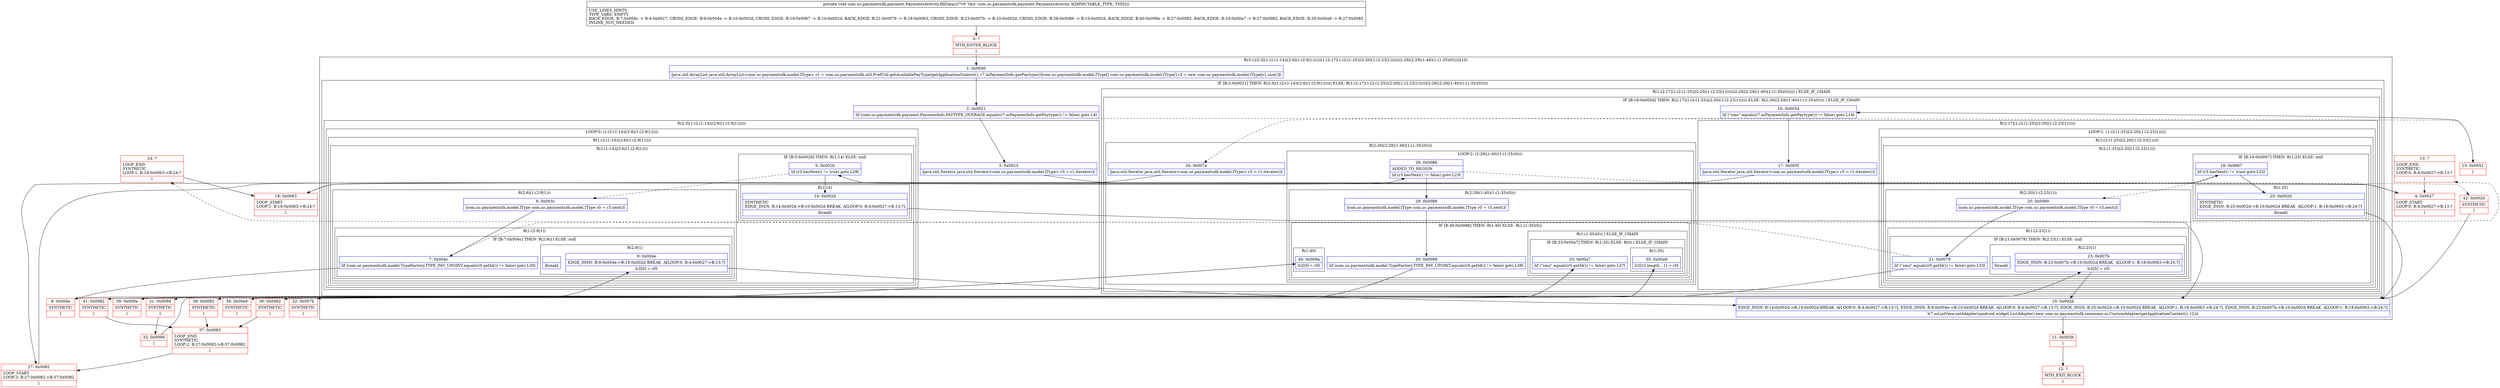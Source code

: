 digraph "CFG forcom.uc.paymentsdk.payment.PaymentsActivity.fillData()V" {
subgraph cluster_Region_532061325 {
label = "R(3:1|(2:3|(1:(2:(1:14)|(2:6|(1:(2:9|1))))))(1:(2:17|(1:(2:(1:25)|(2:20|(1:(2:23|1))))))(2:26|(2:29|(1:40)(1:(1:35)(0)))))|10)";
node [shape=record,color=blue];
Node_1 [shape=record,label="{1\:\ 0x0000|ljava.util.ArrayList java.util.ArrayList\<com.uc.paymentsdk.model.IType\> r1 = com.uc.paymentsdk.util.PrefUtil.getAvailablePayType(getApplicationContext(), r7.mPaymentInfo.getPaytype())lcom.uc.paymentsdk.model.IType[] com.uc.paymentsdk.model.IType[] r2 = new com.uc.paymentsdk.model.IType[r1.size()]l}"];
subgraph cluster_IfRegion_1673678412 {
label = "IF [B:2:0x0021] THEN: R(2:3|(1:(2:(1:14)|(2:6|(1:(2:9|1)))))) ELSE: R(1:(2:17|(1:(2:(1:25)|(2:20|(1:(2:23|1))))))(2:26|(2:29|(1:40)(1:(1:35)(0)))))";
node [shape=record,color=blue];
Node_2 [shape=record,label="{2\:\ 0x0021|lif (com.uc.paymentsdk.payment.PaymentInfo.PAYTYPE_OVERAGE.equals(r7.mPaymentInfo.getPaytype()) != false) goto L4l}"];
subgraph cluster_Region_1179756495 {
label = "R(2:3|(1:(2:(1:14)|(2:6|(1:(2:9|1))))))";
node [shape=record,color=blue];
Node_3 [shape=record,label="{3\:\ 0x0023|ljava.util.Iterator java.util.Iterator\<com.uc.paymentsdk.model.IType\> r3 = r1.iterator()l}"];
subgraph cluster_LoopRegion_1413653019 {
label = "LOOP:0: (1:(2:(1:14)|(2:6|(1:(2:9|1)))))";
node [shape=record,color=blue];
subgraph cluster_Region_2075079699 {
label = "R(1:(2:(1:14)|(2:6|(1:(2:9|1)))))";
node [shape=record,color=blue];
subgraph cluster_Region_1688477660 {
label = "R(2:(1:14)|(2:6|(1:(2:9|1))))";
node [shape=record,color=blue];
subgraph cluster_IfRegion_416981514 {
label = "IF [B:5:0x002b] THEN: R(1:14) ELSE: null";
node [shape=record,color=blue];
Node_5 [shape=record,label="{5\:\ 0x002b|lif (r3.hasNext() != true) goto L29l}"];
subgraph cluster_Region_367365418 {
label = "R(1:14)";
node [shape=record,color=blue];
Node_14 [shape=record,label="{14\:\ 0x002d|SYNTHETIC\lEDGE_INSN: B:14:0x002d\-\>B:10:0x002d BREAK  A[LOOP:0: B:4:0x0027\-\>B:13:?]\l|lbreakl}"];
}
}
subgraph cluster_Region_687341585 {
label = "R(2:6|(1:(2:9|1)))";
node [shape=record,color=blue];
Node_6 [shape=record,label="{6\:\ 0x003c|lcom.uc.paymentsdk.model.IType com.uc.paymentsdk.model.IType r0 = r3.next()l}"];
subgraph cluster_Region_1425455095 {
label = "R(1:(2:9|1))";
node [shape=record,color=blue];
subgraph cluster_IfRegion_418222489 {
label = "IF [B:7:0x004c] THEN: R(2:9|1) ELSE: null";
node [shape=record,color=blue];
Node_7 [shape=record,label="{7\:\ 0x004c|lif (com.uc.paymentsdk.model.TypeFactory.TYPE_PAY_UPOINT.equals(r0.getId()) != false) goto L30l}"];
subgraph cluster_Region_391504299 {
label = "R(2:9|1)";
node [shape=record,color=blue];
Node_9 [shape=record,label="{9\:\ 0x004e|EDGE_INSN: B:9:0x004e\-\>B:10:0x002d BREAK  A[LOOP:0: B:4:0x0027\-\>B:13:?]\l|lr2[0] = r0l}"];
Node_InsnContainer_1459293910 [shape=record,label="{|lbreakl}"];
}
}
}
}
}
}
}
}
subgraph cluster_Region_317042986 {
label = "R(1:(2:17|(1:(2:(1:25)|(2:20|(1:(2:23|1))))))(2:26|(2:29|(1:40)(1:(1:35)(0))))) | ELSE_IF_CHAIN\l";
node [shape=record,color=blue];
subgraph cluster_IfRegion_735113857 {
label = "IF [B:16:0x005d] THEN: R(2:17|(1:(2:(1:25)|(2:20|(1:(2:23|1)))))) ELSE: R(2:26|(2:29|(1:40)(1:(1:35)(0)))) | ELSE_IF_CHAIN\l";
node [shape=record,color=blue];
Node_16 [shape=record,label="{16\:\ 0x005d|lif (\"sms\".equals(r7.mPaymentInfo.getPaytype()) != false) goto L14l}"];
subgraph cluster_Region_141489041 {
label = "R(2:17|(1:(2:(1:25)|(2:20|(1:(2:23|1))))))";
node [shape=record,color=blue];
Node_17 [shape=record,label="{17\:\ 0x005f|ljava.util.Iterator java.util.Iterator\<com.uc.paymentsdk.model.IType\> r3 = r1.iterator()l}"];
subgraph cluster_LoopRegion_1257812227 {
label = "LOOP:1: (1:(2:(1:25)|(2:20|(1:(2:23|1)))))";
node [shape=record,color=blue];
subgraph cluster_Region_1148947252 {
label = "R(1:(2:(1:25)|(2:20|(1:(2:23|1)))))";
node [shape=record,color=blue];
subgraph cluster_Region_2074611312 {
label = "R(2:(1:25)|(2:20|(1:(2:23|1))))";
node [shape=record,color=blue];
subgraph cluster_IfRegion_1766538019 {
label = "IF [B:19:0x0067] THEN: R(1:25) ELSE: null";
node [shape=record,color=blue];
Node_19 [shape=record,label="{19\:\ 0x0067|lif (r3.hasNext() != true) goto L32l}"];
subgraph cluster_Region_1463857022 {
label = "R(1:25)";
node [shape=record,color=blue];
Node_25 [shape=record,label="{25\:\ 0x002d|SYNTHETIC\lEDGE_INSN: B:25:0x002d\-\>B:10:0x002d BREAK  A[LOOP:1: B:18:0x0063\-\>B:24:?]\l|lbreakl}"];
}
}
subgraph cluster_Region_1890058662 {
label = "R(2:20|(1:(2:23|1)))";
node [shape=record,color=blue];
Node_20 [shape=record,label="{20\:\ 0x0069|lcom.uc.paymentsdk.model.IType com.uc.paymentsdk.model.IType r0 = r3.next()l}"];
subgraph cluster_Region_1488944188 {
label = "R(1:(2:23|1))";
node [shape=record,color=blue];
subgraph cluster_IfRegion_743129991 {
label = "IF [B:21:0x0079] THEN: R(2:23|1) ELSE: null";
node [shape=record,color=blue];
Node_21 [shape=record,label="{21\:\ 0x0079|lif (\"sms\".equals(r0.getId()) != false) goto L33l}"];
subgraph cluster_Region_1559319377 {
label = "R(2:23|1)";
node [shape=record,color=blue];
Node_23 [shape=record,label="{23\:\ 0x007b|EDGE_INSN: B:23:0x007b\-\>B:10:0x002d BREAK  A[LOOP:1: B:18:0x0063\-\>B:24:?]\l|lr2[0] = r0l}"];
Node_InsnContainer_1074097716 [shape=record,label="{|lbreakl}"];
}
}
}
}
}
}
}
}
subgraph cluster_Region_1009533015 {
label = "R(2:26|(2:29|(1:40)(1:(1:35)(0))))";
node [shape=record,color=blue];
Node_26 [shape=record,label="{26\:\ 0x007e|ljava.util.Iterator java.util.Iterator\<com.uc.paymentsdk.model.IType\> r3 = r1.iterator()l}"];
subgraph cluster_LoopRegion_1164770646 {
label = "LOOP:2: (2:29|(1:40)(1:(1:35)(0)))";
node [shape=record,color=blue];
Node_28 [shape=record,label="{28\:\ 0x0086|ADDED_TO_REGION\l|lif (r3.hasNext() != false) goto L23l}"];
subgraph cluster_Region_324097393 {
label = "R(2:29|(1:40)(1:(1:35)(0)))";
node [shape=record,color=blue];
Node_29 [shape=record,label="{29\:\ 0x0088|lcom.uc.paymentsdk.model.IType com.uc.paymentsdk.model.IType r0 = r3.next()l}"];
subgraph cluster_IfRegion_1449221079 {
label = "IF [B:30:0x0098] THEN: R(1:40) ELSE: R(1:(1:35)(0))";
node [shape=record,color=blue];
Node_30 [shape=record,label="{30\:\ 0x0098|lif (com.uc.paymentsdk.model.TypeFactory.TYPE_PAY_UPOINT.equals(r0.getId()) != false) goto L38l}"];
subgraph cluster_Region_603767077 {
label = "R(1:40)";
node [shape=record,color=blue];
Node_40 [shape=record,label="{40\:\ 0x009a|lr2[0] = r0l}"];
}
subgraph cluster_Region_2070229962 {
label = "R(1:(1:35)(0)) | ELSE_IF_CHAIN\l";
node [shape=record,color=blue];
subgraph cluster_IfRegion_1265629525 {
label = "IF [B:33:0x00a7] THEN: R(1:35) ELSE: R(0) | ELSE_IF_CHAIN\l";
node [shape=record,color=blue];
Node_33 [shape=record,label="{33\:\ 0x00a7|lif (\"sms\".equals(r0.getId()) != false) goto L37l}"];
subgraph cluster_Region_2106332149 {
label = "R(1:35)";
node [shape=record,color=blue];
Node_35 [shape=record,label="{35\:\ 0x00a9|lr2[r2.length \- 1] = r0l}"];
}
subgraph cluster_Region_688670855 {
label = "R(0)";
node [shape=record,color=blue];
}
}
}
}
}
}
}
}
}
}
Node_10 [shape=record,label="{10\:\ 0x002d|EDGE_INSN: B:14:0x002d\-\>B:10:0x002d BREAK  A[LOOP:0: B:4:0x0027\-\>B:13:?], EDGE_INSN: B:9:0x004e\-\>B:10:0x002d BREAK  A[LOOP:0: B:4:0x0027\-\>B:13:?], EDGE_INSN: B:25:0x002d\-\>B:10:0x002d BREAK  A[LOOP:1: B:18:0x0063\-\>B:24:?], EDGE_INSN: B:23:0x007b\-\>B:10:0x002d BREAK  A[LOOP:1: B:18:0x0063\-\>B:24:?]\l|lr7.mListView.setAdapter((android.widget.ListAdapter) new com.uc.paymentsdk.commons.ui.CustomAdapter(getApplicationContext(), r2))l}"];
}
Node_0 [shape=record,color=red,label="{0\:\ ?|MTH_ENTER_BLOCK\l|l}"];
Node_4 [shape=record,color=red,label="{4\:\ 0x0027|LOOP_START\lLOOP:0: B:4:0x0027\-\>B:13:?\l|l}"];
Node_8 [shape=record,color=red,label="{8\:\ 0x004e|SYNTHETIC\l|l}"];
Node_11 [shape=record,color=red,label="{11\:\ 0x003b|l}"];
Node_12 [shape=record,color=red,label="{12\:\ ?|MTH_EXIT_BLOCK\l|l}"];
Node_13 [shape=record,color=red,label="{13\:\ ?|LOOP_END\lSYNTHETIC\lLOOP:0: B:4:0x0027\-\>B:13:?\l|l}"];
Node_15 [shape=record,color=red,label="{15\:\ 0x0051|l}"];
Node_18 [shape=record,color=red,label="{18\:\ 0x0063|LOOP_START\lLOOP:1: B:18:0x0063\-\>B:24:?\l|l}"];
Node_22 [shape=record,color=red,label="{22\:\ 0x007b|SYNTHETIC\l|l}"];
Node_24 [shape=record,color=red,label="{24\:\ ?|LOOP_END\lSYNTHETIC\lLOOP:1: B:18:0x0063\-\>B:24:?\l|l}"];
Node_27 [shape=record,color=red,label="{27\:\ 0x0082|LOOP_START\lLOOP:2: B:27:0x0082\-\>B:37:0x0082\l|l}"];
Node_31 [shape=record,color=red,label="{31\:\ 0x009d|SYNTHETIC\l|l}"];
Node_32 [shape=record,color=red,label="{32\:\ 0x009d|l}"];
Node_34 [shape=record,color=red,label="{34\:\ 0x00a9|SYNTHETIC\l|l}"];
Node_36 [shape=record,color=red,label="{36\:\ 0x0082|SYNTHETIC\l|l}"];
Node_37 [shape=record,color=red,label="{37\:\ 0x0082|LOOP_END\lSYNTHETIC\lLOOP:2: B:27:0x0082\-\>B:37:0x0082\l|l}"];
Node_38 [shape=record,color=red,label="{38\:\ 0x0082|SYNTHETIC\l|l}"];
Node_39 [shape=record,color=red,label="{39\:\ 0x009a|SYNTHETIC\l|l}"];
Node_41 [shape=record,color=red,label="{41\:\ 0x0082|SYNTHETIC\l|l}"];
Node_42 [shape=record,color=red,label="{42\:\ 0x002d|SYNTHETIC\l|l}"];
MethodNode[shape=record,label="{private void com.uc.paymentsdk.payment.PaymentsActivity.fillData((r7v0 'this' com.uc.paymentsdk.payment.PaymentsActivity A[IMMUTABLE_TYPE, THIS]))  | USE_LINES_HINTS\lTYPE_VARS: EMPTY\lBACK_EDGE: B:7:0x004c \-\> B:4:0x0027, CROSS_EDGE: B:9:0x004e \-\> B:10:0x002d, CROSS_EDGE: B:19:0x0067 \-\> B:10:0x002d, BACK_EDGE: B:21:0x0079 \-\> B:18:0x0063, CROSS_EDGE: B:23:0x007b \-\> B:10:0x002d, CROSS_EDGE: B:28:0x0086 \-\> B:10:0x002d, BACK_EDGE: B:40:0x009a \-\> B:27:0x0082, BACK_EDGE: B:33:0x00a7 \-\> B:27:0x0082, BACK_EDGE: B:35:0x00a9 \-\> B:27:0x0082\lINLINE_NOT_NEEDED\l}"];
MethodNode -> Node_0;
Node_1 -> Node_2;
Node_2 -> Node_3;
Node_2 -> Node_15[style=dashed];
Node_3 -> Node_4;
Node_5 -> Node_6[style=dashed];
Node_5 -> Node_14;
Node_14 -> Node_10;
Node_6 -> Node_7;
Node_7 -> Node_8;
Node_7 -> Node_13[style=dashed];
Node_9 -> Node_10;
Node_16 -> Node_17;
Node_16 -> Node_26[style=dashed];
Node_17 -> Node_18;
Node_19 -> Node_20[style=dashed];
Node_19 -> Node_25;
Node_25 -> Node_10;
Node_20 -> Node_21;
Node_21 -> Node_22;
Node_21 -> Node_24[style=dashed];
Node_23 -> Node_10;
Node_26 -> Node_27;
Node_28 -> Node_29;
Node_28 -> Node_42[style=dashed];
Node_29 -> Node_30;
Node_30 -> Node_31[style=dashed];
Node_30 -> Node_39;
Node_40 -> Node_41;
Node_33 -> Node_34;
Node_33 -> Node_38[style=dashed];
Node_35 -> Node_36;
Node_10 -> Node_11;
Node_0 -> Node_1;
Node_4 -> Node_5;
Node_8 -> Node_9;
Node_11 -> Node_12;
Node_13 -> Node_4;
Node_15 -> Node_16;
Node_18 -> Node_19;
Node_22 -> Node_23;
Node_24 -> Node_18;
Node_27 -> Node_28;
Node_31 -> Node_32;
Node_32 -> Node_33;
Node_34 -> Node_35;
Node_36 -> Node_37;
Node_37 -> Node_27;
Node_38 -> Node_37;
Node_39 -> Node_40;
Node_41 -> Node_37;
Node_42 -> Node_10;
}

